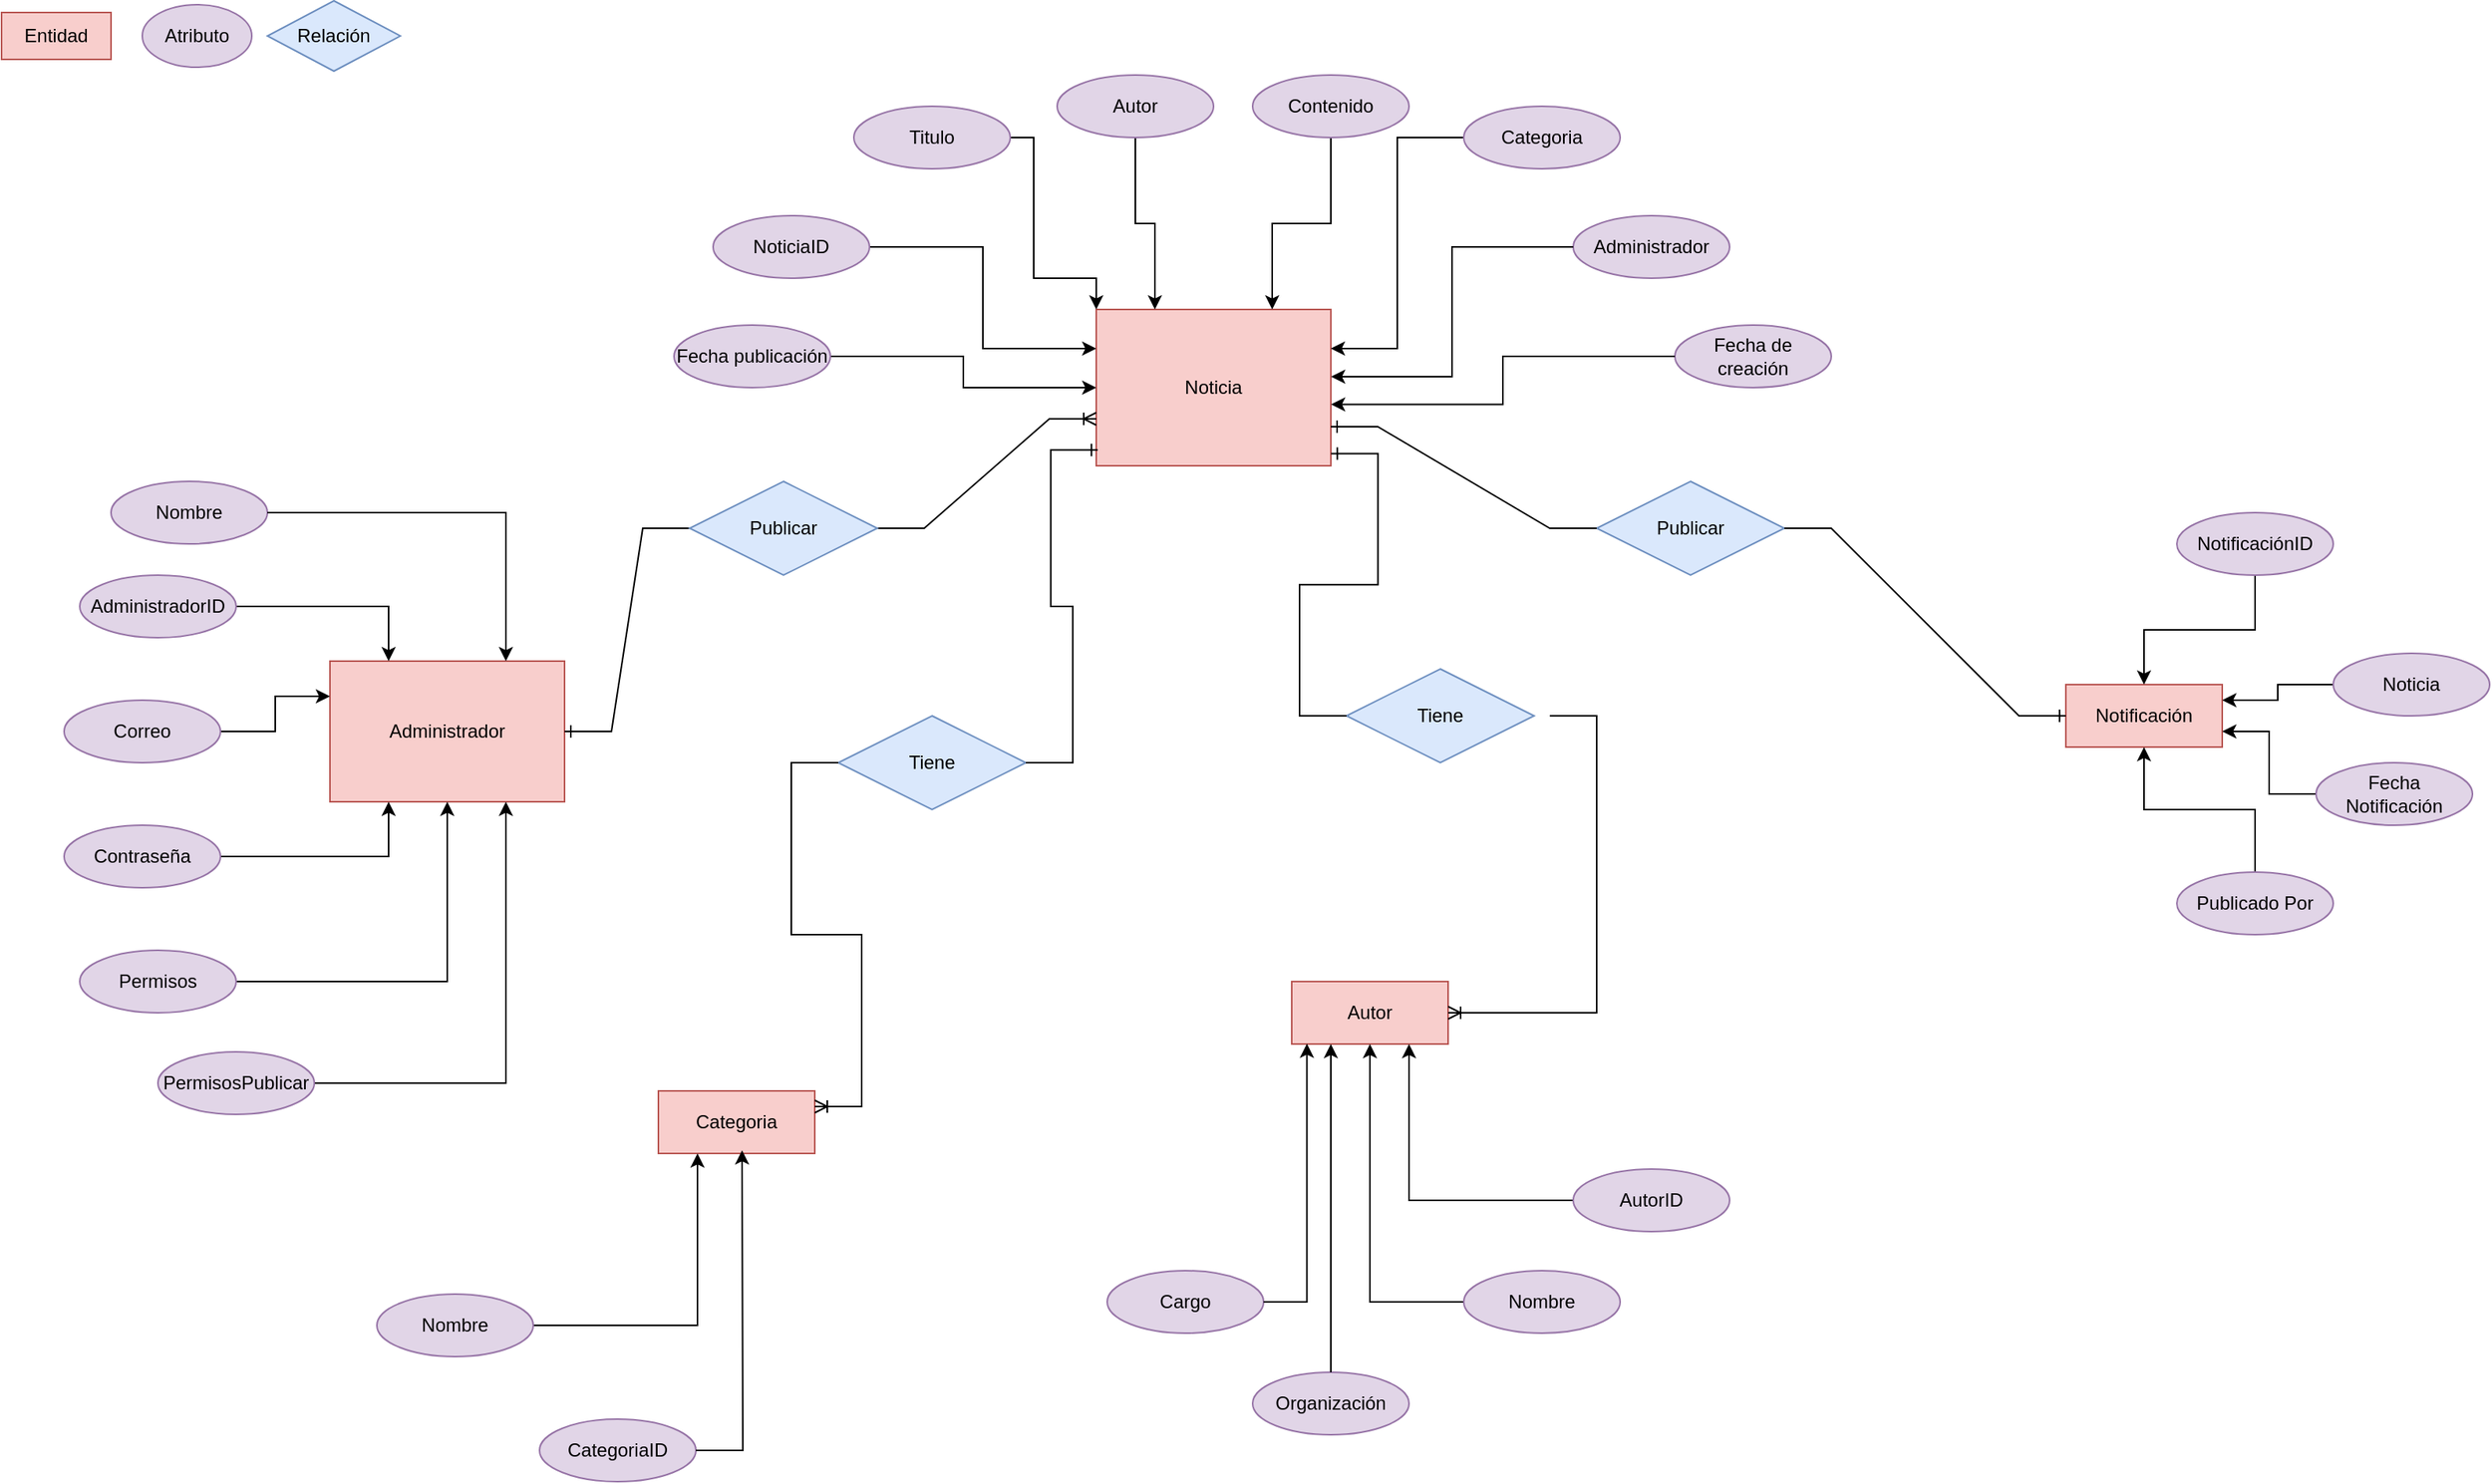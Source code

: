 <mxfile version="24.8.3">
  <diagram name="Página-1" id="DdwxRvPnzAUL33TIam-c">
    <mxGraphModel grid="1" page="1" gridSize="10" guides="1" tooltips="1" connect="1" arrows="1" fold="1" pageScale="1" pageWidth="827" pageHeight="1169" math="0" shadow="0">
      <root>
        <mxCell id="0" />
        <mxCell id="1" parent="0" />
        <mxCell id="nNPZTIPzfyIlbZu1QNrM-1" value="Noticia" style="whiteSpace=wrap;html=1;align=center;fillColor=#f8cecc;strokeColor=#b85450;" vertex="1" parent="1">
          <mxGeometry x="720" y="210" width="150" height="100" as="geometry" />
        </mxCell>
        <mxCell id="nNPZTIPzfyIlbZu1QNrM-2" value="Administrador" style="whiteSpace=wrap;html=1;align=center;fillColor=#f8cecc;strokeColor=#b85450;" vertex="1" parent="1">
          <mxGeometry x="230" y="435" width="150" height="90" as="geometry" />
        </mxCell>
        <mxCell id="nNPZTIPzfyIlbZu1QNrM-3" value="Autor" style="whiteSpace=wrap;html=1;align=center;fillColor=#f8cecc;strokeColor=#b85450;" vertex="1" parent="1">
          <mxGeometry x="845" y="640" width="100" height="40" as="geometry" />
        </mxCell>
        <mxCell id="nNPZTIPzfyIlbZu1QNrM-4" value="Categoria" style="whiteSpace=wrap;html=1;align=center;fillColor=#f8cecc;strokeColor=#b85450;" vertex="1" parent="1">
          <mxGeometry x="440" y="710" width="100" height="40" as="geometry" />
        </mxCell>
        <mxCell id="nNPZTIPzfyIlbZu1QNrM-5" value="Notificación" style="whiteSpace=wrap;html=1;align=center;fillColor=#f8cecc;strokeColor=#b85450;" vertex="1" parent="1">
          <mxGeometry x="1340" y="450" width="100" height="40" as="geometry" />
        </mxCell>
        <mxCell id="nNPZTIPzfyIlbZu1QNrM-6" value="Nombre" style="ellipse;whiteSpace=wrap;html=1;align=center;fillColor=#e1d5e7;strokeColor=#9673a6;" vertex="1" parent="1">
          <mxGeometry x="90" y="320" width="100" height="40" as="geometry" />
        </mxCell>
        <mxCell id="nNPZTIPzfyIlbZu1QNrM-13" style="edgeStyle=orthogonalEdgeStyle;rounded=0;orthogonalLoop=1;jettySize=auto;html=1;entryX=0.25;entryY=0;entryDx=0;entryDy=0;" edge="1" parent="1" source="nNPZTIPzfyIlbZu1QNrM-7" target="nNPZTIPzfyIlbZu1QNrM-2">
          <mxGeometry relative="1" as="geometry" />
        </mxCell>
        <mxCell id="nNPZTIPzfyIlbZu1QNrM-7" value="AdministradorID" style="ellipse;whiteSpace=wrap;html=1;align=center;fillColor=#e1d5e7;strokeColor=#9673a6;" vertex="1" parent="1">
          <mxGeometry x="70" y="380" width="100" height="40" as="geometry" />
        </mxCell>
        <mxCell id="nNPZTIPzfyIlbZu1QNrM-15" style="edgeStyle=orthogonalEdgeStyle;rounded=0;orthogonalLoop=1;jettySize=auto;html=1;entryX=0.25;entryY=1;entryDx=0;entryDy=0;" edge="1" parent="1" source="nNPZTIPzfyIlbZu1QNrM-8" target="nNPZTIPzfyIlbZu1QNrM-2">
          <mxGeometry relative="1" as="geometry" />
        </mxCell>
        <mxCell id="nNPZTIPzfyIlbZu1QNrM-8" value="Contraseña" style="ellipse;whiteSpace=wrap;html=1;align=center;fillColor=#e1d5e7;strokeColor=#9673a6;" vertex="1" parent="1">
          <mxGeometry x="60" y="540" width="100" height="40" as="geometry" />
        </mxCell>
        <mxCell id="nNPZTIPzfyIlbZu1QNrM-14" style="edgeStyle=orthogonalEdgeStyle;rounded=0;orthogonalLoop=1;jettySize=auto;html=1;entryX=0;entryY=0.25;entryDx=0;entryDy=0;" edge="1" parent="1" source="nNPZTIPzfyIlbZu1QNrM-9" target="nNPZTIPzfyIlbZu1QNrM-2">
          <mxGeometry relative="1" as="geometry" />
        </mxCell>
        <mxCell id="nNPZTIPzfyIlbZu1QNrM-9" value="Correo" style="ellipse;whiteSpace=wrap;html=1;align=center;fillColor=#e1d5e7;strokeColor=#9673a6;" vertex="1" parent="1">
          <mxGeometry x="60" y="460" width="100" height="40" as="geometry" />
        </mxCell>
        <mxCell id="nNPZTIPzfyIlbZu1QNrM-16" style="edgeStyle=orthogonalEdgeStyle;rounded=0;orthogonalLoop=1;jettySize=auto;html=1;entryX=0.5;entryY=1;entryDx=0;entryDy=0;" edge="1" parent="1" source="nNPZTIPzfyIlbZu1QNrM-10" target="nNPZTIPzfyIlbZu1QNrM-2">
          <mxGeometry relative="1" as="geometry" />
        </mxCell>
        <mxCell id="nNPZTIPzfyIlbZu1QNrM-10" value="Permisos" style="ellipse;whiteSpace=wrap;html=1;align=center;fillColor=#e1d5e7;strokeColor=#9673a6;" vertex="1" parent="1">
          <mxGeometry x="70" y="620" width="100" height="40" as="geometry" />
        </mxCell>
        <mxCell id="nNPZTIPzfyIlbZu1QNrM-17" style="edgeStyle=orthogonalEdgeStyle;rounded=0;orthogonalLoop=1;jettySize=auto;html=1;entryX=0.75;entryY=1;entryDx=0;entryDy=0;" edge="1" parent="1" source="nNPZTIPzfyIlbZu1QNrM-11" target="nNPZTIPzfyIlbZu1QNrM-2">
          <mxGeometry relative="1" as="geometry">
            <Array as="points">
              <mxPoint x="343" y="705" />
            </Array>
          </mxGeometry>
        </mxCell>
        <mxCell id="nNPZTIPzfyIlbZu1QNrM-11" value="PermisosPublicar" style="ellipse;whiteSpace=wrap;html=1;align=center;fillColor=#e1d5e7;strokeColor=#9673a6;" vertex="1" parent="1">
          <mxGeometry x="120" y="685" width="100" height="40" as="geometry" />
        </mxCell>
        <mxCell id="nNPZTIPzfyIlbZu1QNrM-12" style="edgeStyle=orthogonalEdgeStyle;rounded=0;orthogonalLoop=1;jettySize=auto;html=1;entryX=0.75;entryY=0;entryDx=0;entryDy=0;" edge="1" parent="1" source="nNPZTIPzfyIlbZu1QNrM-6" target="nNPZTIPzfyIlbZu1QNrM-2">
          <mxGeometry relative="1" as="geometry">
            <mxPoint x="319" y="420" as="targetPoint" />
          </mxGeometry>
        </mxCell>
        <mxCell id="nNPZTIPzfyIlbZu1QNrM-18" value="CategoriaID" style="ellipse;whiteSpace=wrap;html=1;align=center;fillColor=#e1d5e7;strokeColor=#9673a6;" vertex="1" parent="1">
          <mxGeometry x="364" y="920" width="100" height="40" as="geometry" />
        </mxCell>
        <mxCell id="nNPZTIPzfyIlbZu1QNrM-20" style="edgeStyle=orthogonalEdgeStyle;rounded=0;orthogonalLoop=1;jettySize=auto;html=1;entryX=0.25;entryY=1;entryDx=0;entryDy=0;" edge="1" parent="1" source="nNPZTIPzfyIlbZu1QNrM-19" target="nNPZTIPzfyIlbZu1QNrM-4">
          <mxGeometry relative="1" as="geometry" />
        </mxCell>
        <mxCell id="nNPZTIPzfyIlbZu1QNrM-19" value="Nombre" style="ellipse;whiteSpace=wrap;html=1;align=center;fillColor=#e1d5e7;strokeColor=#9673a6;" vertex="1" parent="1">
          <mxGeometry x="260" y="840" width="100" height="40" as="geometry" />
        </mxCell>
        <mxCell id="nNPZTIPzfyIlbZu1QNrM-21" style="edgeStyle=orthogonalEdgeStyle;rounded=0;orthogonalLoop=1;jettySize=auto;html=1;entryX=0.67;entryY=0.95;entryDx=0;entryDy=0;entryPerimeter=0;exitX=1;exitY=0.5;exitDx=0;exitDy=0;" edge="1" parent="1" source="nNPZTIPzfyIlbZu1QNrM-18">
          <mxGeometry relative="1" as="geometry">
            <mxPoint x="466.5" y="940" as="sourcePoint" />
            <mxPoint x="493.5" y="748" as="targetPoint" />
          </mxGeometry>
        </mxCell>
        <mxCell id="nNPZTIPzfyIlbZu1QNrM-23" style="edgeStyle=orthogonalEdgeStyle;rounded=0;orthogonalLoop=1;jettySize=auto;html=1;entryX=0.75;entryY=1;entryDx=0;entryDy=0;" edge="1" parent="1" source="nNPZTIPzfyIlbZu1QNrM-22" target="nNPZTIPzfyIlbZu1QNrM-3">
          <mxGeometry relative="1" as="geometry" />
        </mxCell>
        <mxCell id="nNPZTIPzfyIlbZu1QNrM-22" value="AutorID" style="ellipse;whiteSpace=wrap;html=1;align=center;fillColor=#e1d5e7;strokeColor=#9673a6;" vertex="1" parent="1">
          <mxGeometry x="1025" y="760" width="100" height="40" as="geometry" />
        </mxCell>
        <mxCell id="nNPZTIPzfyIlbZu1QNrM-25" style="edgeStyle=orthogonalEdgeStyle;rounded=0;orthogonalLoop=1;jettySize=auto;html=1;" edge="1" parent="1" source="nNPZTIPzfyIlbZu1QNrM-24" target="nNPZTIPzfyIlbZu1QNrM-3">
          <mxGeometry relative="1" as="geometry" />
        </mxCell>
        <mxCell id="nNPZTIPzfyIlbZu1QNrM-24" value="Nombre" style="ellipse;whiteSpace=wrap;html=1;align=center;fillColor=#e1d5e7;strokeColor=#9673a6;" vertex="1" parent="1">
          <mxGeometry x="955" y="825" width="100" height="40" as="geometry" />
        </mxCell>
        <mxCell id="nNPZTIPzfyIlbZu1QNrM-36" style="edgeStyle=orthogonalEdgeStyle;rounded=0;orthogonalLoop=1;jettySize=auto;html=1;entryX=0;entryY=0.25;entryDx=0;entryDy=0;" edge="1" parent="1" source="nNPZTIPzfyIlbZu1QNrM-26" target="nNPZTIPzfyIlbZu1QNrM-1">
          <mxGeometry relative="1" as="geometry" />
        </mxCell>
        <mxCell id="nNPZTIPzfyIlbZu1QNrM-26" value="NoticiaID" style="ellipse;whiteSpace=wrap;html=1;align=center;fillColor=#e1d5e7;strokeColor=#9673a6;" vertex="1" parent="1">
          <mxGeometry x="475" y="150" width="100" height="40" as="geometry" />
        </mxCell>
        <mxCell id="nNPZTIPzfyIlbZu1QNrM-37" style="edgeStyle=orthogonalEdgeStyle;rounded=0;orthogonalLoop=1;jettySize=auto;html=1;entryX=0;entryY=0;entryDx=0;entryDy=0;" edge="1" parent="1" source="nNPZTIPzfyIlbZu1QNrM-27" target="nNPZTIPzfyIlbZu1QNrM-1">
          <mxGeometry relative="1" as="geometry">
            <Array as="points">
              <mxPoint x="680" y="100" />
              <mxPoint x="680" y="190" />
            </Array>
          </mxGeometry>
        </mxCell>
        <mxCell id="nNPZTIPzfyIlbZu1QNrM-27" value="Titulo" style="ellipse;whiteSpace=wrap;html=1;align=center;fillColor=#e1d5e7;strokeColor=#9673a6;" vertex="1" parent="1">
          <mxGeometry x="565" y="80" width="100" height="40" as="geometry" />
        </mxCell>
        <mxCell id="nNPZTIPzfyIlbZu1QNrM-38" style="edgeStyle=orthogonalEdgeStyle;rounded=0;orthogonalLoop=1;jettySize=auto;html=1;entryX=0.25;entryY=0;entryDx=0;entryDy=0;" edge="1" parent="1" source="nNPZTIPzfyIlbZu1QNrM-28" target="nNPZTIPzfyIlbZu1QNrM-1">
          <mxGeometry relative="1" as="geometry" />
        </mxCell>
        <mxCell id="nNPZTIPzfyIlbZu1QNrM-28" value="Autor" style="ellipse;whiteSpace=wrap;html=1;align=center;fillColor=#e1d5e7;strokeColor=#9673a6;" vertex="1" parent="1">
          <mxGeometry x="695" y="60" width="100" height="40" as="geometry" />
        </mxCell>
        <mxCell id="nNPZTIPzfyIlbZu1QNrM-39" style="edgeStyle=orthogonalEdgeStyle;rounded=0;orthogonalLoop=1;jettySize=auto;html=1;entryX=0.75;entryY=0;entryDx=0;entryDy=0;" edge="1" parent="1" source="nNPZTIPzfyIlbZu1QNrM-29" target="nNPZTIPzfyIlbZu1QNrM-1">
          <mxGeometry relative="1" as="geometry" />
        </mxCell>
        <mxCell id="nNPZTIPzfyIlbZu1QNrM-29" value="Contenido" style="ellipse;whiteSpace=wrap;html=1;align=center;fillColor=#e1d5e7;strokeColor=#9673a6;" vertex="1" parent="1">
          <mxGeometry x="820" y="60" width="100" height="40" as="geometry" />
        </mxCell>
        <mxCell id="nNPZTIPzfyIlbZu1QNrM-40" style="edgeStyle=orthogonalEdgeStyle;rounded=0;orthogonalLoop=1;jettySize=auto;html=1;entryX=1;entryY=0.25;entryDx=0;entryDy=0;" edge="1" parent="1" source="nNPZTIPzfyIlbZu1QNrM-30" target="nNPZTIPzfyIlbZu1QNrM-1">
          <mxGeometry relative="1" as="geometry" />
        </mxCell>
        <mxCell id="nNPZTIPzfyIlbZu1QNrM-30" value="Categoria" style="ellipse;whiteSpace=wrap;html=1;align=center;fillColor=#e1d5e7;strokeColor=#9673a6;" vertex="1" parent="1">
          <mxGeometry x="955" y="80" width="100" height="40" as="geometry" />
        </mxCell>
        <mxCell id="nNPZTIPzfyIlbZu1QNrM-31" value="Fecha de creación" style="ellipse;whiteSpace=wrap;html=1;align=center;fillColor=#e1d5e7;strokeColor=#9673a6;" vertex="1" parent="1">
          <mxGeometry x="1090" y="220" width="100" height="40" as="geometry" />
        </mxCell>
        <mxCell id="nNPZTIPzfyIlbZu1QNrM-35" style="edgeStyle=orthogonalEdgeStyle;rounded=0;orthogonalLoop=1;jettySize=auto;html=1;entryX=0;entryY=0.5;entryDx=0;entryDy=0;" edge="1" parent="1" source="nNPZTIPzfyIlbZu1QNrM-32" target="nNPZTIPzfyIlbZu1QNrM-1">
          <mxGeometry relative="1" as="geometry" />
        </mxCell>
        <mxCell id="nNPZTIPzfyIlbZu1QNrM-32" value="Fecha publicación" style="ellipse;whiteSpace=wrap;html=1;align=center;fillColor=#e1d5e7;strokeColor=#9673a6;" vertex="1" parent="1">
          <mxGeometry x="450" y="220" width="100" height="40" as="geometry" />
        </mxCell>
        <mxCell id="nNPZTIPzfyIlbZu1QNrM-34" value="Administrador" style="ellipse;whiteSpace=wrap;html=1;align=center;fillColor=#e1d5e7;strokeColor=#9673a6;" vertex="1" parent="1">
          <mxGeometry x="1025" y="150" width="100" height="40" as="geometry" />
        </mxCell>
        <mxCell id="nNPZTIPzfyIlbZu1QNrM-41" style="edgeStyle=orthogonalEdgeStyle;rounded=0;orthogonalLoop=1;jettySize=auto;html=1;entryX=1.001;entryY=0.43;entryDx=0;entryDy=0;entryPerimeter=0;" edge="1" parent="1" source="nNPZTIPzfyIlbZu1QNrM-34" target="nNPZTIPzfyIlbZu1QNrM-1">
          <mxGeometry relative="1" as="geometry" />
        </mxCell>
        <mxCell id="nNPZTIPzfyIlbZu1QNrM-42" style="edgeStyle=orthogonalEdgeStyle;rounded=0;orthogonalLoop=1;jettySize=auto;html=1;entryX=1.001;entryY=0.607;entryDx=0;entryDy=0;entryPerimeter=0;" edge="1" parent="1" source="nNPZTIPzfyIlbZu1QNrM-31" target="nNPZTIPzfyIlbZu1QNrM-1">
          <mxGeometry relative="1" as="geometry">
            <Array as="points">
              <mxPoint x="980" y="240" />
              <mxPoint x="980" y="271" />
            </Array>
          </mxGeometry>
        </mxCell>
        <mxCell id="nNPZTIPzfyIlbZu1QNrM-50" style="edgeStyle=orthogonalEdgeStyle;rounded=0;orthogonalLoop=1;jettySize=auto;html=1;entryX=0.5;entryY=0;entryDx=0;entryDy=0;" edge="1" parent="1" source="nNPZTIPzfyIlbZu1QNrM-43" target="nNPZTIPzfyIlbZu1QNrM-5">
          <mxGeometry relative="1" as="geometry" />
        </mxCell>
        <mxCell id="nNPZTIPzfyIlbZu1QNrM-43" value="NotificaciónID" style="ellipse;whiteSpace=wrap;html=1;align=center;fillColor=#e1d5e7;strokeColor=#9673a6;" vertex="1" parent="1">
          <mxGeometry x="1411" y="340" width="100" height="40" as="geometry" />
        </mxCell>
        <mxCell id="nNPZTIPzfyIlbZu1QNrM-49" style="edgeStyle=orthogonalEdgeStyle;rounded=0;orthogonalLoop=1;jettySize=auto;html=1;entryX=1;entryY=0.25;entryDx=0;entryDy=0;" edge="1" parent="1" source="nNPZTIPzfyIlbZu1QNrM-44" target="nNPZTIPzfyIlbZu1QNrM-5">
          <mxGeometry relative="1" as="geometry" />
        </mxCell>
        <mxCell id="nNPZTIPzfyIlbZu1QNrM-44" value="Noticia" style="ellipse;whiteSpace=wrap;html=1;align=center;fillColor=#e1d5e7;strokeColor=#9673a6;" vertex="1" parent="1">
          <mxGeometry x="1511" y="430" width="100" height="40" as="geometry" />
        </mxCell>
        <mxCell id="nNPZTIPzfyIlbZu1QNrM-48" style="edgeStyle=orthogonalEdgeStyle;rounded=0;orthogonalLoop=1;jettySize=auto;html=1;entryX=1;entryY=0.75;entryDx=0;entryDy=0;" edge="1" parent="1" source="nNPZTIPzfyIlbZu1QNrM-45" target="nNPZTIPzfyIlbZu1QNrM-5">
          <mxGeometry relative="1" as="geometry" />
        </mxCell>
        <mxCell id="nNPZTIPzfyIlbZu1QNrM-45" value="Fecha Notificación" style="ellipse;whiteSpace=wrap;html=1;align=center;fillColor=#e1d5e7;strokeColor=#9673a6;" vertex="1" parent="1">
          <mxGeometry x="1500" y="500" width="100" height="40" as="geometry" />
        </mxCell>
        <mxCell id="nNPZTIPzfyIlbZu1QNrM-47" style="edgeStyle=orthogonalEdgeStyle;rounded=0;orthogonalLoop=1;jettySize=auto;html=1;" edge="1" parent="1" source="nNPZTIPzfyIlbZu1QNrM-46" target="nNPZTIPzfyIlbZu1QNrM-5">
          <mxGeometry relative="1" as="geometry" />
        </mxCell>
        <mxCell id="nNPZTIPzfyIlbZu1QNrM-46" value="Publicado Por" style="ellipse;whiteSpace=wrap;html=1;align=center;fillColor=#e1d5e7;strokeColor=#9673a6;" vertex="1" parent="1">
          <mxGeometry x="1411" y="570" width="100" height="40" as="geometry" />
        </mxCell>
        <mxCell id="nNPZTIPzfyIlbZu1QNrM-56" value="" style="edgeStyle=entityRelationEdgeStyle;fontSize=12;html=1;endArrow=ERoneToMany;rounded=0;exitX=1;exitY=0.5;exitDx=0;exitDy=0;" edge="1" parent="1" source="nNPZTIPzfyIlbZu1QNrM-59">
          <mxGeometry width="100" height="100" relative="1" as="geometry">
            <mxPoint x="590" y="338.1" as="sourcePoint" />
            <mxPoint x="720" y="280" as="targetPoint" />
            <Array as="points">
              <mxPoint x="855" y="308.1" />
              <mxPoint x="755" y="368.1" />
              <mxPoint x="700" y="280" />
              <mxPoint x="755" y="348.1" />
              <mxPoint x="865" y="378.1" />
              <mxPoint x="855" y="308.1" />
              <mxPoint x="860" y="318.1" />
            </Array>
          </mxGeometry>
        </mxCell>
        <mxCell id="nNPZTIPzfyIlbZu1QNrM-58" value="" style="edgeStyle=entityRelationEdgeStyle;fontSize=12;html=1;endArrow=ERone;endFill=1;rounded=0;entryX=1;entryY=0.5;entryDx=0;entryDy=0;exitX=0;exitY=0.5;exitDx=0;exitDy=0;" edge="1" parent="1" source="nNPZTIPzfyIlbZu1QNrM-59" target="nNPZTIPzfyIlbZu1QNrM-2">
          <mxGeometry width="100" height="100" relative="1" as="geometry">
            <mxPoint x="460" y="350.0" as="sourcePoint" />
            <mxPoint x="580" y="330" as="targetPoint" />
          </mxGeometry>
        </mxCell>
        <mxCell id="nNPZTIPzfyIlbZu1QNrM-59" value="Publicar" style="shape=rhombus;perimeter=rhombusPerimeter;whiteSpace=wrap;html=1;align=center;fillColor=#dae8fc;strokeColor=#6c8ebf;" vertex="1" parent="1">
          <mxGeometry x="460" y="320" width="120" height="60" as="geometry" />
        </mxCell>
        <mxCell id="nNPZTIPzfyIlbZu1QNrM-60" value="Tiene" style="shape=rhombus;perimeter=rhombusPerimeter;whiteSpace=wrap;html=1;align=center;fillColor=#dae8fc;strokeColor=#6c8ebf;" vertex="1" parent="1">
          <mxGeometry x="555" y="470" width="120" height="60" as="geometry" />
        </mxCell>
        <mxCell id="nNPZTIPzfyIlbZu1QNrM-61" value="" style="edgeStyle=entityRelationEdgeStyle;fontSize=12;html=1;endArrow=ERoneToMany;rounded=0;entryX=1;entryY=0.25;entryDx=0;entryDy=0;exitX=0;exitY=0.5;exitDx=0;exitDy=0;" edge="1" parent="1" source="nNPZTIPzfyIlbZu1QNrM-60" target="nNPZTIPzfyIlbZu1QNrM-4">
          <mxGeometry width="100" height="100" relative="1" as="geometry">
            <mxPoint x="690" y="550" as="sourcePoint" />
            <mxPoint x="790" y="450" as="targetPoint" />
          </mxGeometry>
        </mxCell>
        <mxCell id="nNPZTIPzfyIlbZu1QNrM-62" value="" style="edgeStyle=entityRelationEdgeStyle;fontSize=12;html=1;endArrow=ERone;endFill=1;rounded=0;entryX=0.006;entryY=0.899;entryDx=0;entryDy=0;exitX=1;exitY=0.5;exitDx=0;exitDy=0;entryPerimeter=0;" edge="1" parent="1" source="nNPZTIPzfyIlbZu1QNrM-60" target="nNPZTIPzfyIlbZu1QNrM-1">
          <mxGeometry width="100" height="100" relative="1" as="geometry">
            <mxPoint x="690" y="550" as="sourcePoint" />
            <mxPoint x="790" y="450" as="targetPoint" />
          </mxGeometry>
        </mxCell>
        <mxCell id="nNPZTIPzfyIlbZu1QNrM-63" value="Tiene" style="shape=rhombus;perimeter=rhombusPerimeter;whiteSpace=wrap;html=1;align=center;fillColor=#dae8fc;strokeColor=#6c8ebf;" vertex="1" parent="1">
          <mxGeometry x="880" y="440" width="120" height="60" as="geometry" />
        </mxCell>
        <mxCell id="nNPZTIPzfyIlbZu1QNrM-64" value="" style="edgeStyle=entityRelationEdgeStyle;fontSize=12;html=1;endArrow=ERone;endFill=1;rounded=0;entryX=1.001;entryY=0.922;entryDx=0;entryDy=0;exitX=0;exitY=0.5;exitDx=0;exitDy=0;entryPerimeter=0;" edge="1" parent="1" source="nNPZTIPzfyIlbZu1QNrM-63" target="nNPZTIPzfyIlbZu1QNrM-1">
          <mxGeometry width="100" height="100" relative="1" as="geometry">
            <mxPoint x="720" y="610" as="sourcePoint" />
            <mxPoint x="820" y="510" as="targetPoint" />
          </mxGeometry>
        </mxCell>
        <mxCell id="nNPZTIPzfyIlbZu1QNrM-67" value="Publicar" style="shape=rhombus;perimeter=rhombusPerimeter;whiteSpace=wrap;html=1;align=center;fillColor=#dae8fc;strokeColor=#6c8ebf;" vertex="1" parent="1">
          <mxGeometry x="1040" y="320" width="120" height="60" as="geometry" />
        </mxCell>
        <mxCell id="nNPZTIPzfyIlbZu1QNrM-68" value="" style="edgeStyle=entityRelationEdgeStyle;fontSize=12;html=1;endArrow=ERone;endFill=1;rounded=0;entryX=1;entryY=0.75;entryDx=0;entryDy=0;exitX=0;exitY=0.5;exitDx=0;exitDy=0;" edge="1" parent="1" source="nNPZTIPzfyIlbZu1QNrM-67" target="nNPZTIPzfyIlbZu1QNrM-1">
          <mxGeometry width="100" height="100" relative="1" as="geometry">
            <mxPoint x="1015" y="500" as="sourcePoint" />
            <mxPoint x="965" y="292" as="targetPoint" />
          </mxGeometry>
        </mxCell>
        <mxCell id="nNPZTIPzfyIlbZu1QNrM-69" value="" style="edgeStyle=entityRelationEdgeStyle;fontSize=12;html=1;endArrow=ERone;endFill=1;rounded=0;exitX=1;exitY=0.5;exitDx=0;exitDy=0;entryX=0;entryY=0.5;entryDx=0;entryDy=0;" edge="1" parent="1" source="nNPZTIPzfyIlbZu1QNrM-67" target="nNPZTIPzfyIlbZu1QNrM-5">
          <mxGeometry width="100" height="100" relative="1" as="geometry">
            <mxPoint x="980" y="470" as="sourcePoint" />
            <mxPoint x="1080" y="370" as="targetPoint" />
            <Array as="points">
              <mxPoint x="1110" y="430" />
              <mxPoint x="1270" y="460" />
              <mxPoint x="1230" y="510" />
            </Array>
          </mxGeometry>
        </mxCell>
        <mxCell id="nNPZTIPzfyIlbZu1QNrM-70" value="" style="edgeStyle=entityRelationEdgeStyle;fontSize=12;html=1;endArrow=ERoneToMany;rounded=0;entryX=1;entryY=0.5;entryDx=0;entryDy=0;" edge="1" parent="1" target="nNPZTIPzfyIlbZu1QNrM-3">
          <mxGeometry width="100" height="100" relative="1" as="geometry">
            <mxPoint x="1010" y="470" as="sourcePoint" />
            <mxPoint x="1000" y="650" as="targetPoint" />
            <Array as="points">
              <mxPoint x="1020" y="450" />
              <mxPoint x="1055" y="360" />
              <mxPoint x="1135" y="600" />
              <mxPoint x="1175" y="550" />
              <mxPoint x="1115" y="560" />
              <mxPoint x="1145" y="610" />
              <mxPoint x="1085" y="570" />
              <mxPoint x="1065" y="430" />
              <mxPoint x="1055" y="420" />
              <mxPoint x="1055" y="440" />
              <mxPoint x="1055" y="440" />
              <mxPoint x="1065" y="460" />
              <mxPoint x="815" y="450" />
            </Array>
          </mxGeometry>
        </mxCell>
        <mxCell id="c4vWMZYC0u2m1FDuFJB8-1" value="Entidad" style="whiteSpace=wrap;html=1;fillColor=#f8cecc;strokeColor=#b85450;" vertex="1" parent="1">
          <mxGeometry x="20" y="20" width="70" height="30" as="geometry" />
        </mxCell>
        <mxCell id="c4vWMZYC0u2m1FDuFJB8-2" value="Atributo" style="ellipse;whiteSpace=wrap;html=1;align=center;fillColor=#e1d5e7;strokeColor=#9673a6;" vertex="1" parent="1">
          <mxGeometry x="110" y="15" width="70" height="40" as="geometry" />
        </mxCell>
        <mxCell id="c4vWMZYC0u2m1FDuFJB8-3" value="Relación" style="shape=rhombus;perimeter=rhombusPerimeter;whiteSpace=wrap;html=1;align=center;fillColor=#dae8fc;strokeColor=#6c8ebf;" vertex="1" parent="1">
          <mxGeometry x="190" y="12.5" width="85" height="45" as="geometry" />
        </mxCell>
        <mxCell id="gGX3MSvwYjtmxtw3zNob-1" value="Organización" style="ellipse;whiteSpace=wrap;html=1;align=center;fillColor=#e1d5e7;strokeColor=#9673a6;" vertex="1" parent="1">
          <mxGeometry x="820" y="890" width="100" height="40" as="geometry" />
        </mxCell>
        <mxCell id="gGX3MSvwYjtmxtw3zNob-2" style="edgeStyle=orthogonalEdgeStyle;rounded=0;orthogonalLoop=1;jettySize=auto;html=1;entryX=0.25;entryY=1;entryDx=0;entryDy=0;" edge="1" parent="1" source="gGX3MSvwYjtmxtw3zNob-1" target="nNPZTIPzfyIlbZu1QNrM-3">
          <mxGeometry relative="1" as="geometry" />
        </mxCell>
        <mxCell id="gGX3MSvwYjtmxtw3zNob-3" value="Cargo" style="ellipse;whiteSpace=wrap;html=1;align=center;fillColor=#e1d5e7;strokeColor=#9673a6;" vertex="1" parent="1">
          <mxGeometry x="727" y="825" width="100" height="40" as="geometry" />
        </mxCell>
        <mxCell id="gGX3MSvwYjtmxtw3zNob-4" style="edgeStyle=orthogonalEdgeStyle;rounded=0;orthogonalLoop=1;jettySize=auto;html=1;entryX=0.097;entryY=0.994;entryDx=0;entryDy=0;entryPerimeter=0;" edge="1" parent="1" source="gGX3MSvwYjtmxtw3zNob-3" target="nNPZTIPzfyIlbZu1QNrM-3">
          <mxGeometry relative="1" as="geometry" />
        </mxCell>
      </root>
    </mxGraphModel>
  </diagram>
</mxfile>
